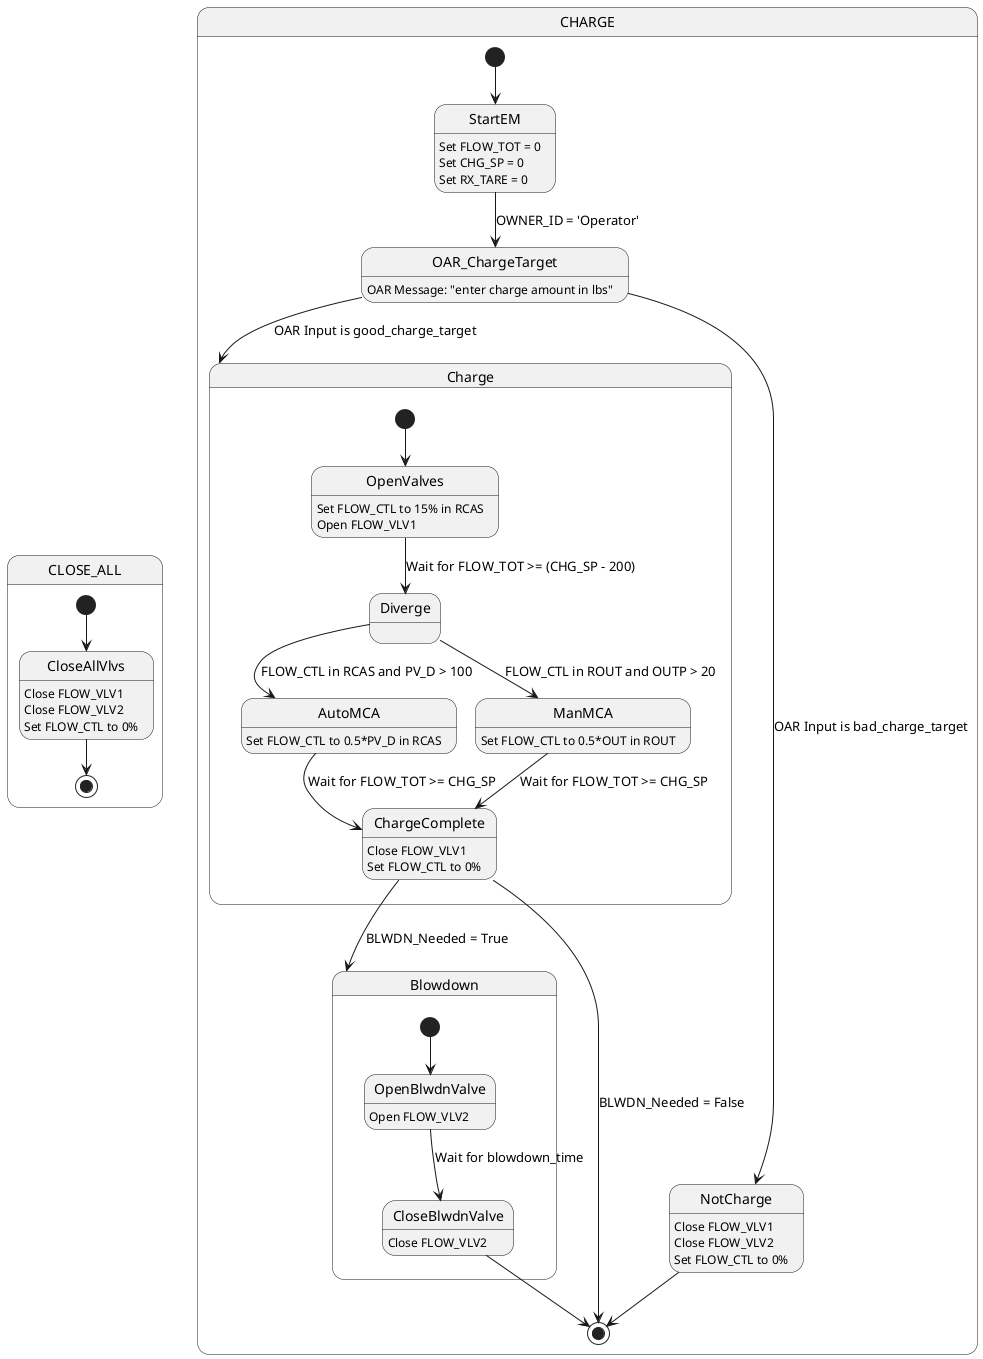 
Definitions for all of the instances in this EM class enclosed in the Definitions folder.
Use a !include <instance path> to substitute Aliases/Parameter_path in this flowchart.
i.e. copy this to the code:
!include Definitions/S_EMC_CHG_BLWDN/R10-TK36CHG-EM.puml

@startuml


state CLOSE_ALL{

[*] --> CloseAllVlvs
CloseAllVlvs: Close FLOW_VLV1
CloseAllVlvs: Close FLOW_VLV2
CloseAllVlvs: Set FLOW_CTL to 0%
CloseAllVlvs --> [*]

}

state CHARGE {

[*] --> StartEM
StartEM: Set FLOW_TOT = 0
StartEM: Set CHG_SP = 0
StartEM: Set RX_TARE = 0

StartEM --> OAR_ChargeTarget: OWNER_ID = 'Operator'
OAR_ChargeTarget: OAR Message: "enter charge amount in lbs"
OAR_ChargeTarget --> NotCharge: OAR Input is bad_charge_target
OAR_ChargeTarget --> Charge: OAR Input is good_charge_target

state Charge {
[*] --> OpenValves

NotCharge: Close FLOW_VLV1
NotCharge: Close FLOW_VLV2
NotCharge: Set FLOW_CTL to 0%

OpenValves: Set FLOW_CTL to 15% in RCAS
OpenValves: Open FLOW_VLV1

OpenValves --> Diverge: Wait for FLOW_TOT >= (CHG_SP - 200)

Diverge --> AutoMCA: FLOW_CTL in RCAS and PV_D > 100
AutoMCA: Set FLOW_CTL to 0.5*PV_D in RCAS
AutoMCA --> ChargeComplete: Wait for FLOW_TOT >= CHG_SP

Diverge --> ManMCA: FLOW_CTL in ROUT and OUTP > 20
ManMCA: Set FLOW_CTL to 0.5*OUT in ROUT
ManMCA --> ChargeComplete: Wait for FLOW_TOT >= CHG_SP

ChargeComplete: Close FLOW_VLV1
ChargeComplete: Set FLOW_CTL to 0%
}

ChargeComplete --> Blowdown: BLWDN_Needed = True

state Blowdown{

[*] --> OpenBlwdnValve
OpenBlwdnValve: Open FLOW_VLV2

OpenBlwdnValve --> CloseBlwdnValve: Wait for blowdown_time

CloseBlwdnValve: Close FLOW_VLV2

}

ChargeComplete --> [*]: BLWDN_Needed = False
CloseBlwdnValve --> [*]
NotCharge --> [*]


}

@enduml

# CHG_TGT is an OP, it can be read/write with OtherAttribute
# FLOW_TOT can be OtherAttribute too, or IndicationAttribute if declare tag = 'FQIC-####' and attr_path = 'TOTAL'
# FLOW_VLV1 is PositionAttribute